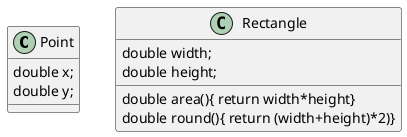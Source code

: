 @startuml
class Point {
    double x;
    double y;

}

class Rectangle {
    double width;
    double height;
'    Point topLeft;


double area(){ return width*height}
double round(){ return (width+height)*2)}
}


@enduml
